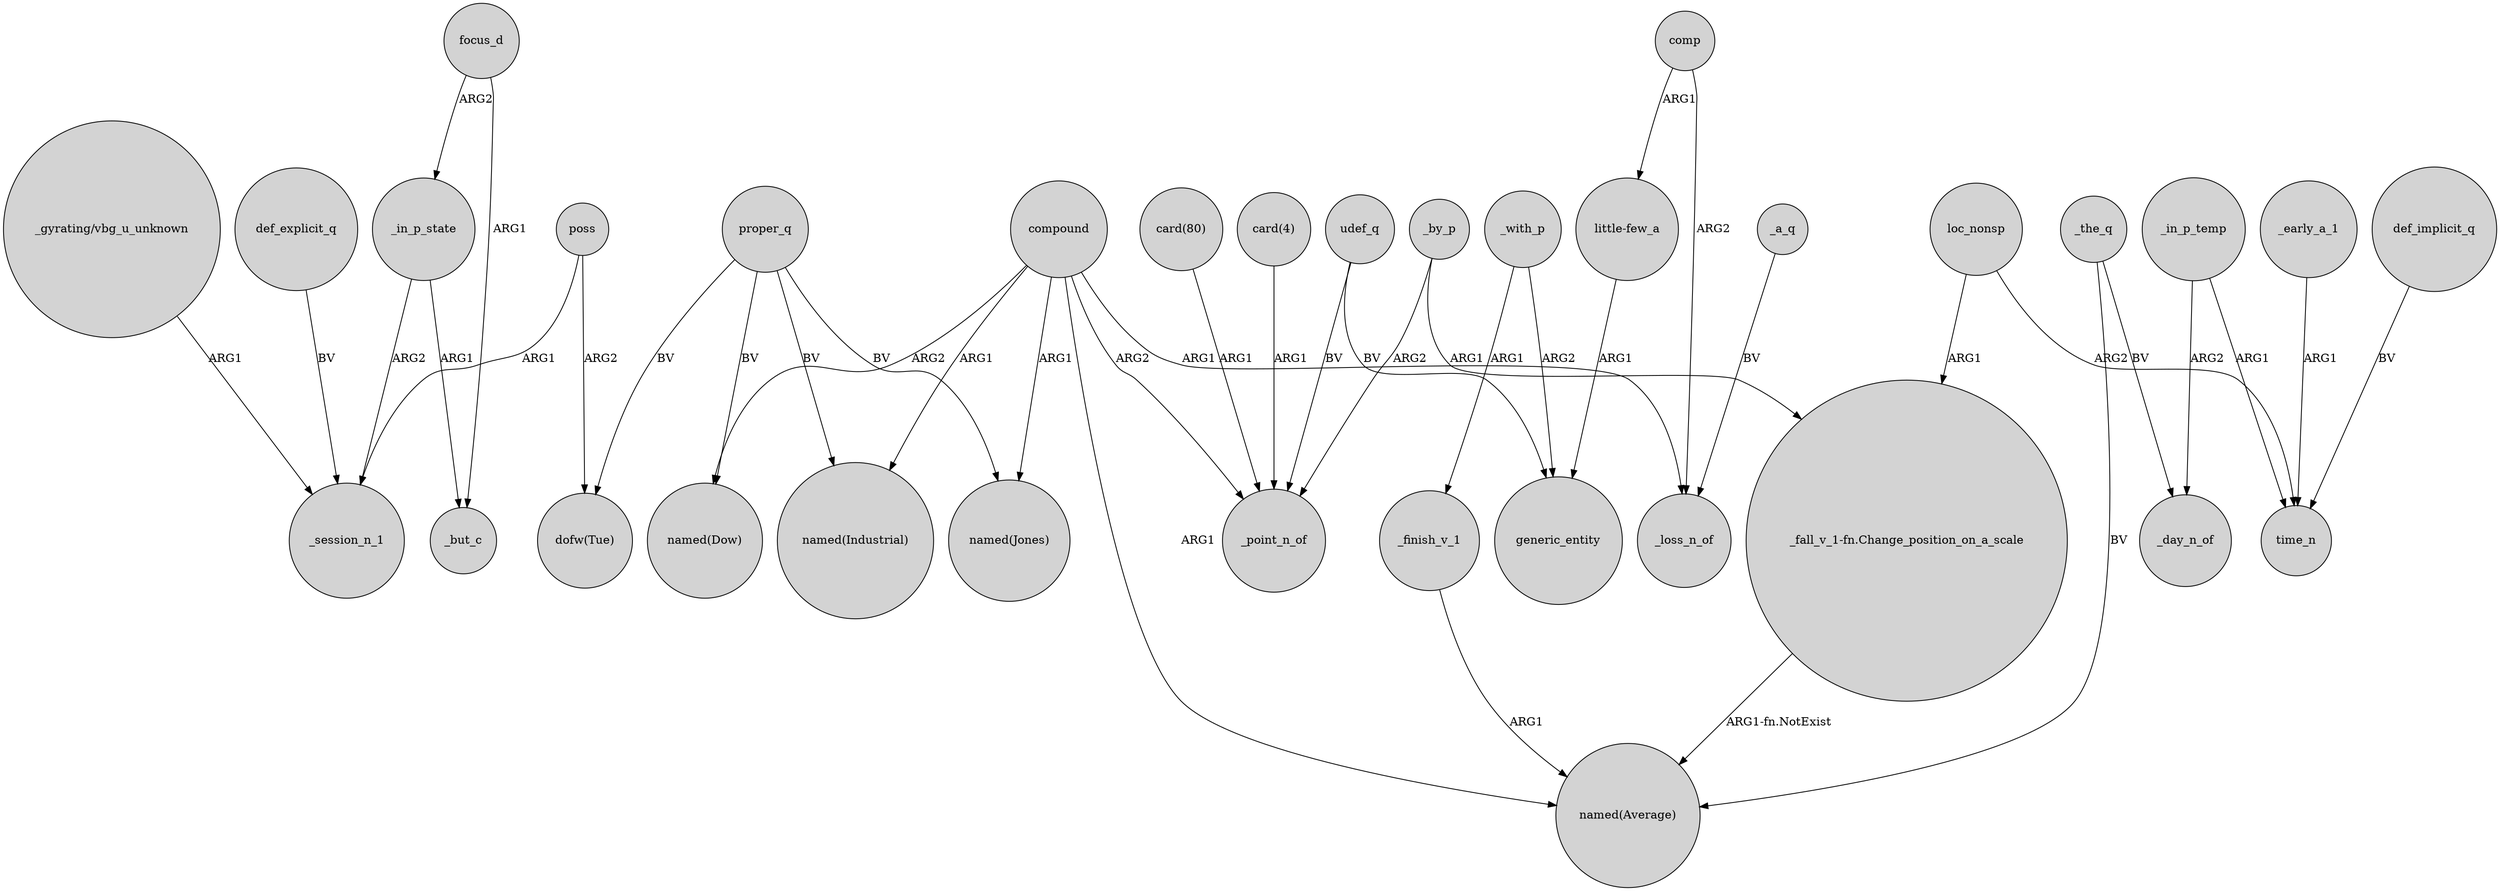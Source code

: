 digraph {
	node [shape=circle style=filled]
	compound -> "named(Industrial)" [label=ARG1]
	_by_p -> "_fall_v_1-fn.Change_position_on_a_scale" [label=ARG1]
	"_fall_v_1-fn.Change_position_on_a_scale" -> "named(Average)" [label="ARG1-fn.NotExist"]
	udef_q -> generic_entity [label=BV]
	compound -> "named(Dow)" [label=ARG2]
	_a_q -> _loss_n_of [label=BV]
	_with_p -> generic_entity [label=ARG2]
	def_explicit_q -> _session_n_1 [label=BV]
	focus_d -> _in_p_state [label=ARG2]
	_in_p_state -> _session_n_1 [label=ARG2]
	_by_p -> _point_n_of [label=ARG2]
	proper_q -> "named(Dow)" [label=BV]
	"_gyrating/vbg_u_unknown" -> _session_n_1 [label=ARG1]
	"card(80)" -> _point_n_of [label=ARG1]
	loc_nonsp -> "_fall_v_1-fn.Change_position_on_a_scale" [label=ARG1]
	proper_q -> "dofw(Tue)" [label=BV]
	compound -> "named(Average)" [label=ARG1]
	poss -> _session_n_1 [label=ARG1]
	comp -> _loss_n_of [label=ARG2]
	loc_nonsp -> time_n [label=ARG2]
	_in_p_state -> _but_c [label=ARG1]
	_the_q -> _day_n_of [label=BV]
	proper_q -> "named(Industrial)" [label=BV]
	_in_p_temp -> _day_n_of [label=ARG2]
	proper_q -> "named(Jones)" [label=BV]
	_with_p -> _finish_v_1 [label=ARG1]
	compound -> _point_n_of [label=ARG2]
	poss -> "dofw(Tue)" [label=ARG2]
	comp -> "little-few_a" [label=ARG1]
	_early_a_1 -> time_n [label=ARG1]
	"little-few_a" -> generic_entity [label=ARG1]
	compound -> _loss_n_of [label=ARG1]
	"card(4)" -> _point_n_of [label=ARG1]
	_finish_v_1 -> "named(Average)" [label=ARG1]
	focus_d -> _but_c [label=ARG1]
	_in_p_temp -> time_n [label=ARG1]
	compound -> "named(Jones)" [label=ARG1]
	_the_q -> "named(Average)" [label=BV]
	def_implicit_q -> time_n [label=BV]
	udef_q -> _point_n_of [label=BV]
}
